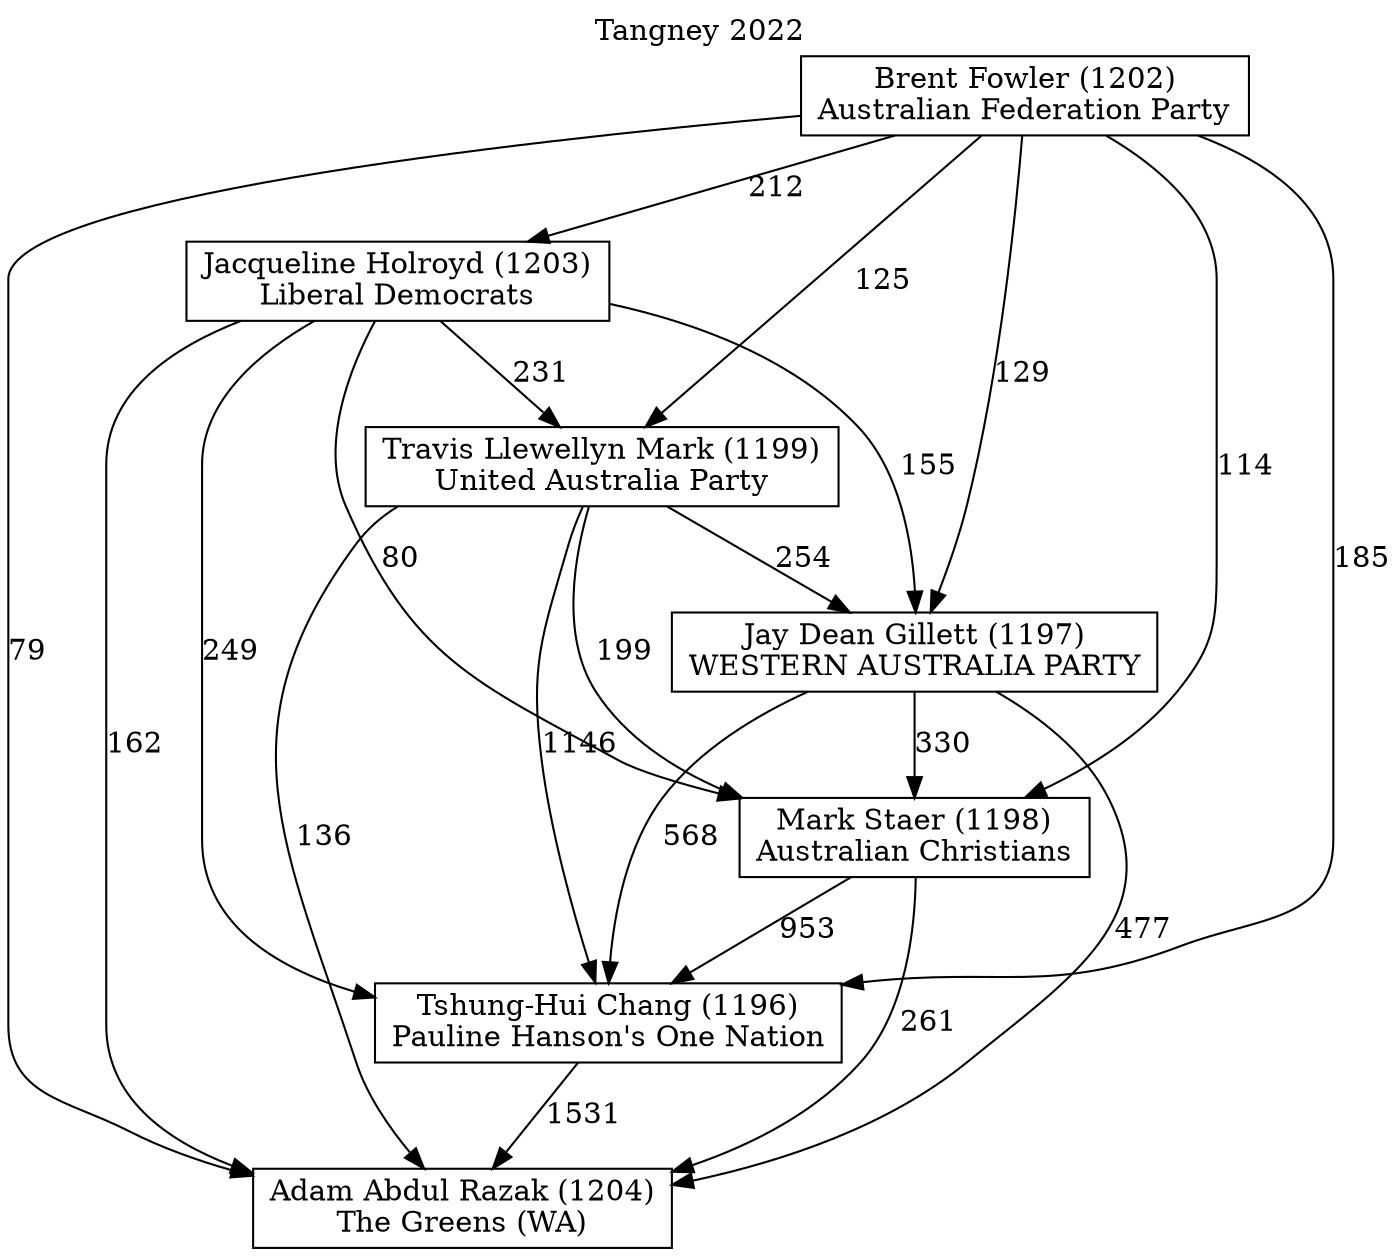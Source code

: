 // House preference flow
digraph "Adam Abdul Razak (1204)_Tangney_2022" {
	graph [label="Tangney 2022" labelloc=t mclimit=10]
	node [shape=box]
	"Brent Fowler (1202)" [label="Brent Fowler (1202)
Australian Federation Party"]
	"Jay Dean Gillett (1197)" [label="Jay Dean Gillett (1197)
WESTERN AUSTRALIA PARTY"]
	"Adam Abdul Razak (1204)" [label="Adam Abdul Razak (1204)
The Greens (WA)"]
	"Mark Staer (1198)" [label="Mark Staer (1198)
Australian Christians"]
	"Jacqueline Holroyd (1203)" [label="Jacqueline Holroyd (1203)
Liberal Democrats"]
	"Tshung-Hui Chang (1196)" [label="Tshung-Hui Chang (1196)
Pauline Hanson's One Nation"]
	"Travis Llewellyn Mark (1199)" [label="Travis Llewellyn Mark (1199)
United Australia Party"]
	"Brent Fowler (1202)" -> "Travis Llewellyn Mark (1199)" [label=125]
	"Jacqueline Holroyd (1203)" -> "Jay Dean Gillett (1197)" [label=155]
	"Travis Llewellyn Mark (1199)" -> "Jay Dean Gillett (1197)" [label=254]
	"Mark Staer (1198)" -> "Tshung-Hui Chang (1196)" [label=953]
	"Jay Dean Gillett (1197)" -> "Tshung-Hui Chang (1196)" [label=568]
	"Jacqueline Holroyd (1203)" -> "Tshung-Hui Chang (1196)" [label=249]
	"Jacqueline Holroyd (1203)" -> "Mark Staer (1198)" [label=80]
	"Brent Fowler (1202)" -> "Adam Abdul Razak (1204)" [label=79]
	"Travis Llewellyn Mark (1199)" -> "Mark Staer (1198)" [label=199]
	"Jay Dean Gillett (1197)" -> "Adam Abdul Razak (1204)" [label=477]
	"Travis Llewellyn Mark (1199)" -> "Tshung-Hui Chang (1196)" [label=1146]
	"Brent Fowler (1202)" -> "Jay Dean Gillett (1197)" [label=129]
	"Brent Fowler (1202)" -> "Tshung-Hui Chang (1196)" [label=185]
	"Jay Dean Gillett (1197)" -> "Mark Staer (1198)" [label=330]
	"Jacqueline Holroyd (1203)" -> "Adam Abdul Razak (1204)" [label=162]
	"Brent Fowler (1202)" -> "Jacqueline Holroyd (1203)" [label=212]
	"Brent Fowler (1202)" -> "Mark Staer (1198)" [label=114]
	"Travis Llewellyn Mark (1199)" -> "Adam Abdul Razak (1204)" [label=136]
	"Jacqueline Holroyd (1203)" -> "Travis Llewellyn Mark (1199)" [label=231]
	"Mark Staer (1198)" -> "Adam Abdul Razak (1204)" [label=261]
	"Tshung-Hui Chang (1196)" -> "Adam Abdul Razak (1204)" [label=1531]
}
